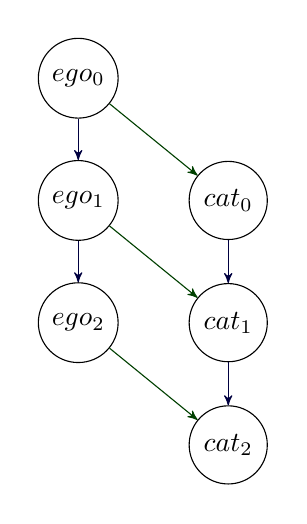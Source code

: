 
\begin{tikzpicture}[>=latex,line join=bevel,]
%%
\begin{scope}
  \pgfsetstrokecolor{black}
  \definecolor{strokecol}{rgb}{1.0,1.0,1.0};
  \pgfsetstrokecolor{strokecol}
  \definecolor{fillcol}{rgb}{1.0,1.0,1.0};
  \pgfsetfillcolor{fillcol}
  \filldraw (0.0bp,0.0bp) -- (0.0bp,168.0bp) -- (90.0bp,168.0bp) -- (90.0bp,0.0bp) -- cycle;
\end{scope}
\begin{scope}
  \pgfsetstrokecolor{black}
  \definecolor{strokecol}{rgb}{1.0,1.0,1.0};
  \pgfsetstrokecolor{strokecol}
  \definecolor{fillcol}{rgb}{1.0,1.0,1.0};
  \pgfsetfillcolor{fillcol}
  \filldraw (0.0bp,0.0bp) -- (0.0bp,168.0bp) -- (90.0bp,168.0bp) -- (90.0bp,0.0bp) -- cycle;
\end{scope}
\begin{scope}
  \pgfsetstrokecolor{black}
  \definecolor{strokecol}{rgb}{1.0,1.0,1.0};
  \pgfsetstrokecolor{strokecol}
  \definecolor{fillcol}{rgb}{1.0,1.0,1.0};
  \pgfsetfillcolor{fillcol}
  \filldraw (0.0bp,0.0bp) -- (0.0bp,168.0bp) -- (90.0bp,168.0bp) -- (90.0bp,0.0bp) -- cycle;
\end{scope}
\begin{scope}
  \pgfsetstrokecolor{black}
  \definecolor{strokecol}{rgb}{1.0,1.0,1.0};
  \pgfsetstrokecolor{strokecol}
  \definecolor{fillcol}{rgb}{1.0,1.0,1.0};
  \pgfsetfillcolor{fillcol}
  \filldraw (0.0bp,0.0bp) -- (0.0bp,168.0bp) -- (90.0bp,168.0bp) -- (90.0bp,0.0bp) -- cycle;
\end{scope}
  \node (d0p) at (72.0bp,106.0bp) [draw,circle] {$cat_0$};
  \node (d1p) at (72.0bp,62.0bp) [draw,circle] {$cat_1$};
  \node (d2p) at (72.0bp,18.0bp) [draw,circle] {$cat_2$};
  \coordinate (inv2) at (18.0bp,18.0bp);
  \coordinate (inv0) at (72.0bp,150.0bp);
  \node (0) at (18.0bp,150.0bp) [draw,circle] {$ego_0$};
  \node (1) at (18.0bp,106.0bp) [draw,circle] {$ego_1$};
  \node (2) at (18.0bp,62.0bp) [draw,circle] {$ego_2$};
  \definecolor{strokecolor}{rgb}{0.0,0.25,0.0};
  \draw [strokecolor,-stealth'] (2) ..controls (37.602bp,46.028bp) and (43.91bp,40.888bp)  .. (d2p);
  \definecolor{strokecolor}{rgb}{0.0,0.0,0.25};
  \draw [strokecolor,-stealth'] (d1p) ..controls (72.0bp,43.69bp) and (72.0bp,43.53bp)  .. (d2p);
  \definecolor{strokecolor}{rgb}{0.0,0.25,0.0};
  \draw [strokecolor,-stealth'] (1) ..controls (37.602bp,90.028bp) and (43.91bp,84.888bp)  .. (d1p);
  \definecolor{strokecolor}{rgb}{0.0,0.25,0.0};
  \draw [strokecolor,-stealth'] (0) ..controls (37.602bp,134.03bp) and (43.91bp,128.89bp)  .. (d0p);
  \definecolor{strokecolor}{rgb}{0.0,0.0,0.25};
  \draw [strokecolor,-stealth'] (d0p) ..controls (72.0bp,87.69bp) and (72.0bp,87.53bp)  .. (d1p);
  \definecolor{strokecolor}{rgb}{0.0,0.0,0.25};
  \draw [strokecolor,-stealth'] (0) ..controls (18.0bp,131.69bp) and (18.0bp,131.53bp)  .. (1);
  \definecolor{strokecolor}{rgb}{0.0,0.0,0.25};
  \draw [strokecolor,-stealth'] (1) ..controls (18.0bp,87.69bp) and (18.0bp,87.53bp)  .. (2);
%
\end{tikzpicture}

